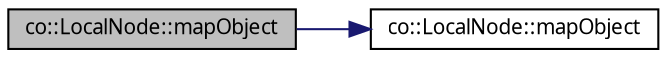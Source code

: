 digraph "co::LocalNode::mapObject"
{
  edge [fontname="Sans",fontsize="10",labelfontname="Sans",labelfontsize="10"];
  node [fontname="Sans",fontsize="10",shape=record];
  rankdir="LR";
  Node1 [label="co::LocalNode::mapObject",height=0.2,width=0.4,color="black", fillcolor="grey75", style="filled" fontcolor="black"];
  Node1 -> Node2 [color="midnightblue",fontsize="10",style="solid",fontname="Sans"];
  Node2 [label="co::LocalNode::mapObject",height=0.2,width=0.4,color="black", fillcolor="white", style="filled",URL="$classco_1_1LocalNode.html#af1bc154890bdd61b20d0cbaf0ed02ec0",tooltip="Map a distributed object. "];
}
